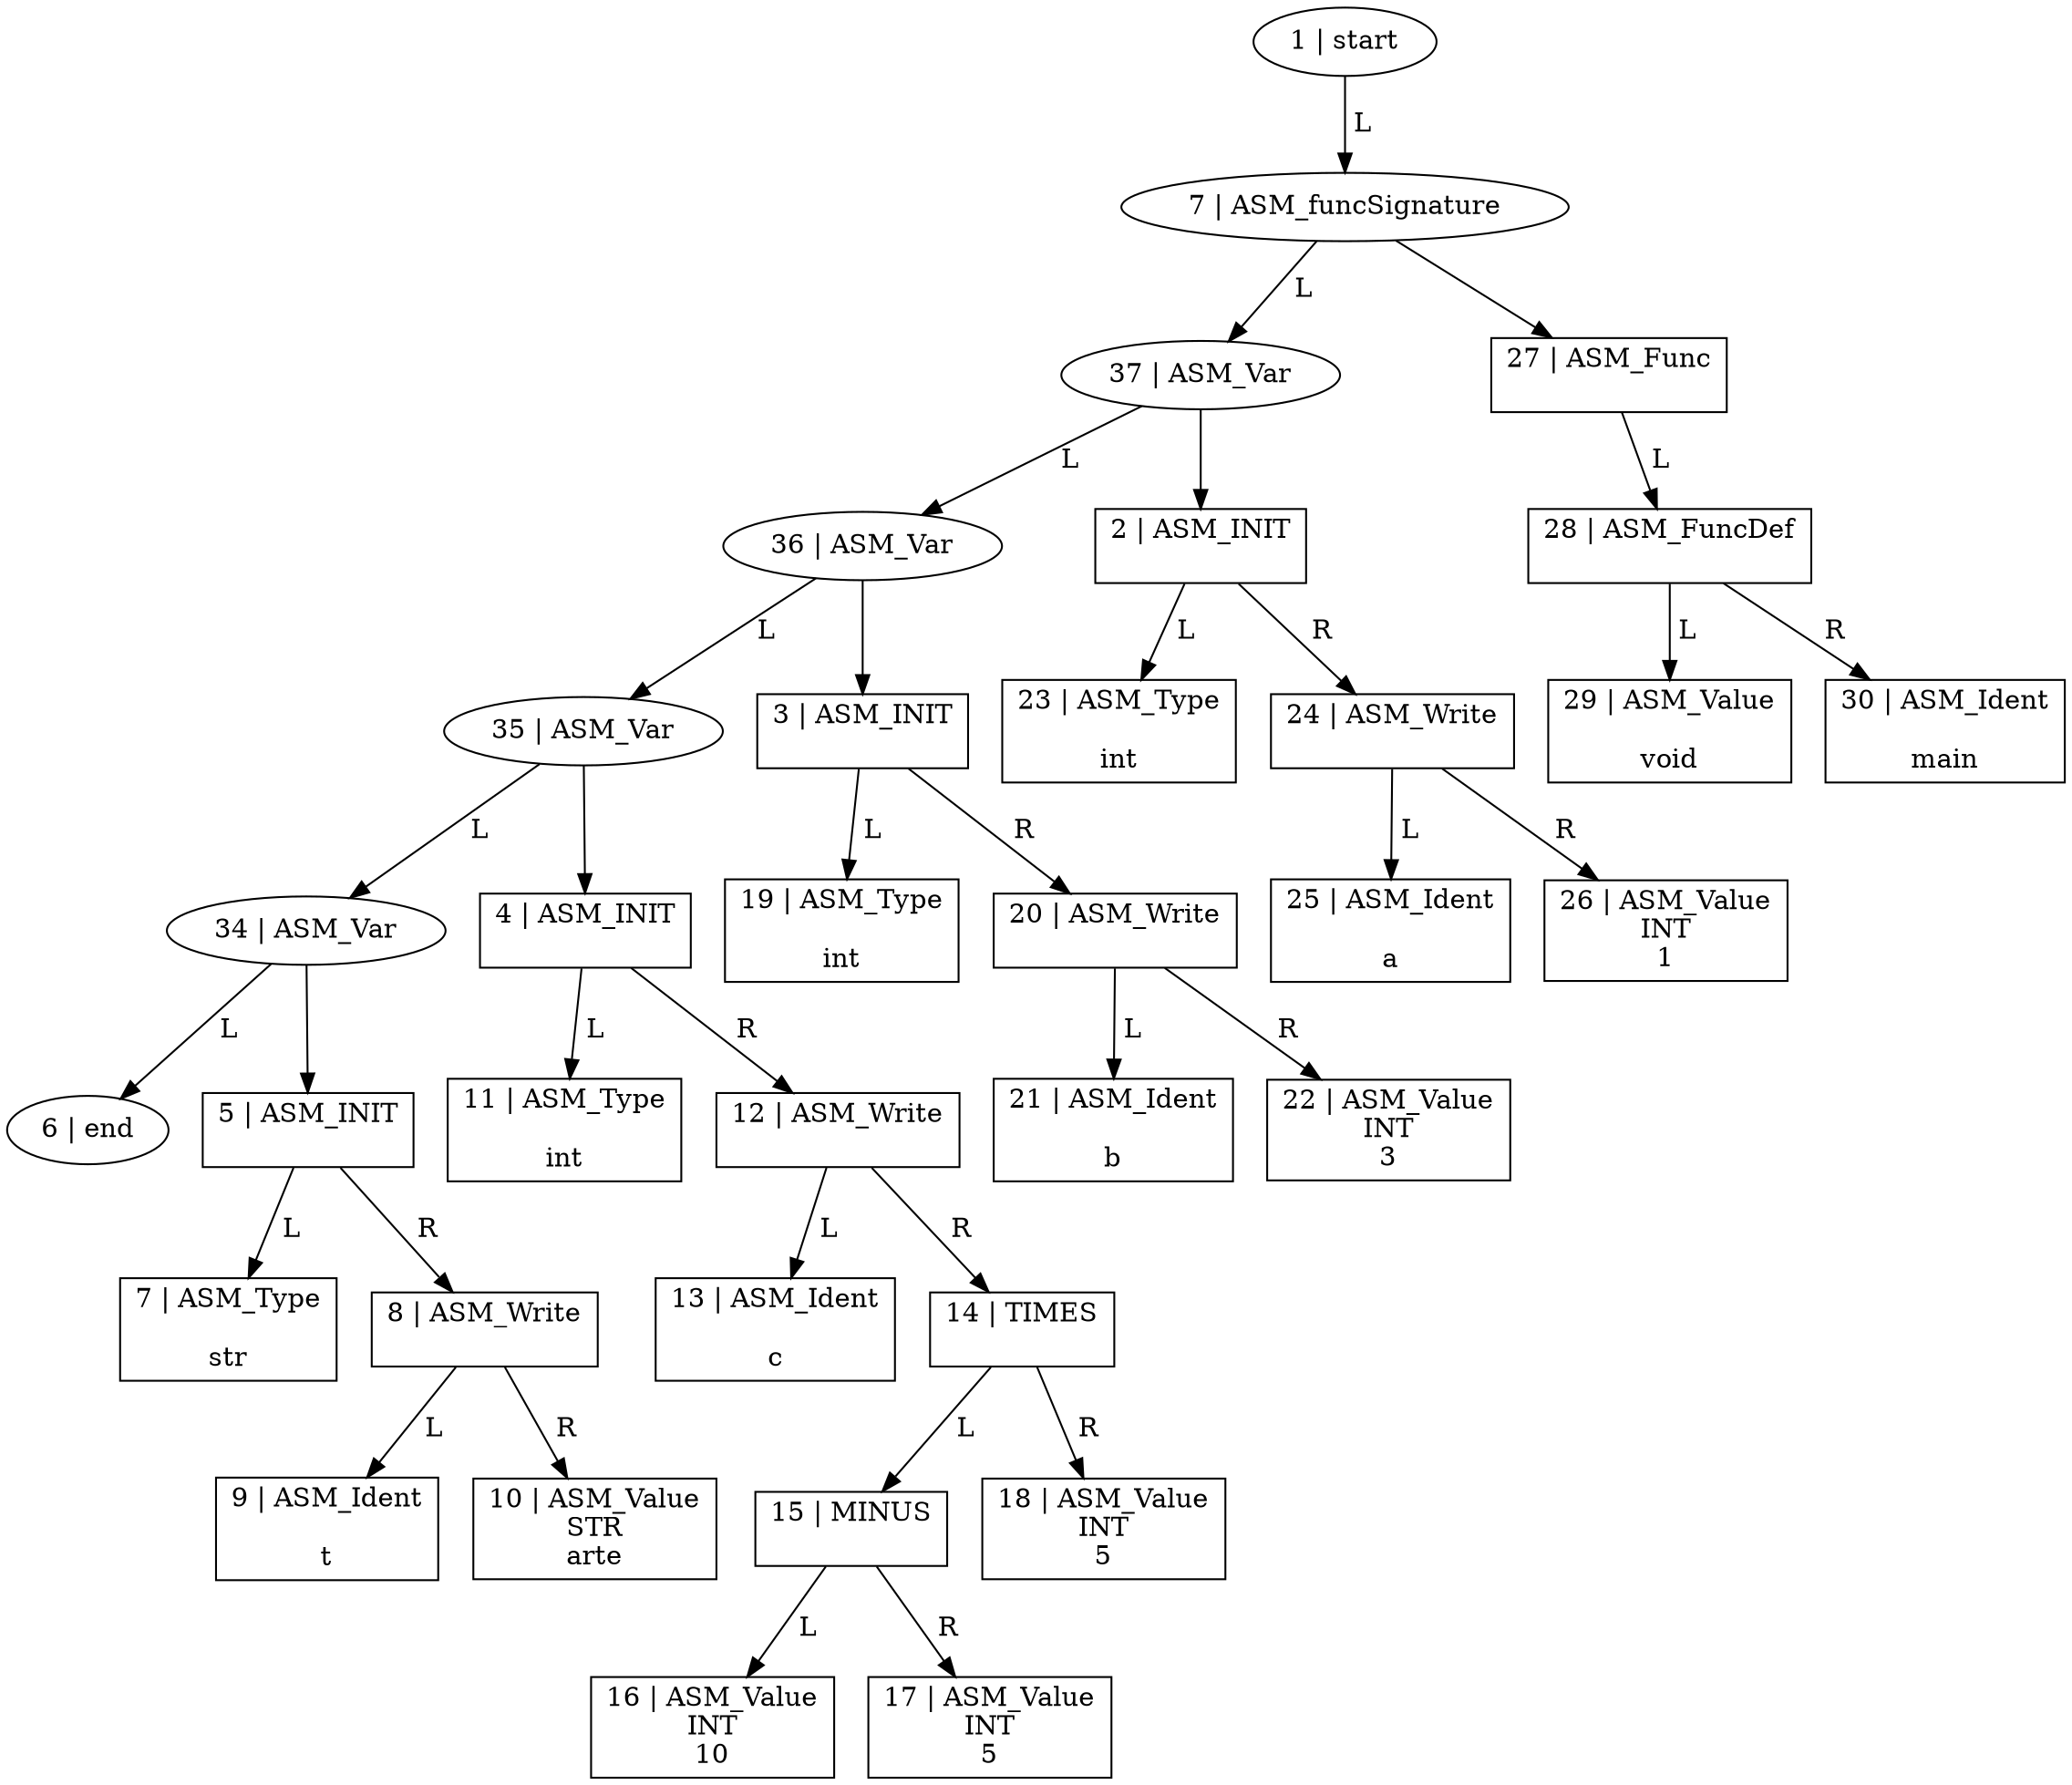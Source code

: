 digraph G {
    node [shape=box];
  "1 | start" [shape=ellipse];
  "1 | start" -> "7 | ASM_funcSignature" [label=" L "];
  "7 | ASM_funcSignature" [shape=ellipse];
  "7 | ASM_funcSignature" -> "37 | ASM_Var" [label=" L "];
  "37 | ASM_Var" [shape=ellipse];
  "37 | ASM_Var" -> "36 | ASM_Var" [label=" L "];
  "36 | ASM_Var" [shape=ellipse];
  "36 | ASM_Var" -> "35 | ASM_Var" [label=" L "];
  "35 | ASM_Var" [shape=ellipse];
  "35 | ASM_Var" -> "34 | ASM_Var" [label=" L "];
  "34 | ASM_Var" [shape=ellipse];
  "34 | ASM_Var" -> "6 | end" [label=" L "];
  "6 | end" [shape=ellipse];
  "34 | ASM_Var" -> "5 | ASM_INIT\n\n"[shape=box];
  "5 | ASM_INIT\n\n" [shape=box];
  "5 | ASM_INIT\n\n" -> "7 | ASM_Type\n\nstr" [label=" L "];
  "7 | ASM_Type\n\nstr" [shape=box];
  "5 | ASM_INIT\n\n" -> "8 | ASM_Write\n\n" [label=" R "];
  "8 | ASM_Write\n\n" [shape=box];
  "8 | ASM_Write\n\n" -> "9 | ASM_Ident\n\nt" [label=" L "];
  "9 | ASM_Ident\n\nt" [shape=box];
  "8 | ASM_Write\n\n" -> "10 | ASM_Value\nSTR\narte" [label=" R "];
  "10 | ASM_Value\nSTR\narte" [shape=box];
  "35 | ASM_Var" -> "4 | ASM_INIT\n\n"[shape=box];
  "4 | ASM_INIT\n\n" [shape=box];
  "4 | ASM_INIT\n\n" -> "11 | ASM_Type\n\nint" [label=" L "];
  "11 | ASM_Type\n\nint" [shape=box];
  "4 | ASM_INIT\n\n" -> "12 | ASM_Write\n\n" [label=" R "];
  "12 | ASM_Write\n\n" [shape=box];
  "12 | ASM_Write\n\n" -> "13 | ASM_Ident\n\nc" [label=" L "];
  "13 | ASM_Ident\n\nc" [shape=box];
  "12 | ASM_Write\n\n" -> "14 | TIMES\n\n" [label=" R "];
  "14 | TIMES\n\n" [shape=box];
  "14 | TIMES\n\n" -> "15 | MINUS\n\n" [label=" L "];
  "15 | MINUS\n\n" [shape=box];
  "15 | MINUS\n\n" -> "16 | ASM_Value\nINT\n10" [label=" L "];
  "16 | ASM_Value\nINT\n10" [shape=box];
  "15 | MINUS\n\n" -> "17 | ASM_Value\nINT\n5" [label=" R "];
  "17 | ASM_Value\nINT\n5" [shape=box];
  "14 | TIMES\n\n" -> "18 | ASM_Value\nINT\n5" [label=" R "];
  "18 | ASM_Value\nINT\n5" [shape=box];
  "36 | ASM_Var" -> "3 | ASM_INIT\n\n"[shape=box];
  "3 | ASM_INIT\n\n" [shape=box];
  "3 | ASM_INIT\n\n" -> "19 | ASM_Type\n\nint" [label=" L "];
  "19 | ASM_Type\n\nint" [shape=box];
  "3 | ASM_INIT\n\n" -> "20 | ASM_Write\n\n" [label=" R "];
  "20 | ASM_Write\n\n" [shape=box];
  "20 | ASM_Write\n\n" -> "21 | ASM_Ident\n\nb" [label=" L "];
  "21 | ASM_Ident\n\nb" [shape=box];
  "20 | ASM_Write\n\n" -> "22 | ASM_Value\nINT\n3" [label=" R "];
  "22 | ASM_Value\nINT\n3" [shape=box];
  "37 | ASM_Var" -> "2 | ASM_INIT\n\n"[shape=box];
  "2 | ASM_INIT\n\n" [shape=box];
  "2 | ASM_INIT\n\n" -> "23 | ASM_Type\n\nint" [label=" L "];
  "23 | ASM_Type\n\nint" [shape=box];
  "2 | ASM_INIT\n\n" -> "24 | ASM_Write\n\n" [label=" R "];
  "24 | ASM_Write\n\n" [shape=box];
  "24 | ASM_Write\n\n" -> "25 | ASM_Ident\n\na" [label=" L "];
  "25 | ASM_Ident\n\na" [shape=box];
  "24 | ASM_Write\n\n" -> "26 | ASM_Value\nINT\n1" [label=" R "];
  "26 | ASM_Value\nINT\n1" [shape=box];
  "7 | ASM_funcSignature" -> "27 | ASM_Func\n\n"[shape=box];
  "27 | ASM_Func\n\n" [shape=box];
  "27 | ASM_Func\n\n" -> "28 | ASM_FuncDef\n\n" [label=" L "];
  "28 | ASM_FuncDef\n\n" [shape=box];
  "28 | ASM_FuncDef\n\n" -> "29 | ASM_Value\n\nvoid" [label=" L "];
  "29 | ASM_Value\n\nvoid" [shape=box];
  "28 | ASM_FuncDef\n\n" -> "30 | ASM_Ident\n\nmain" [label=" R "];
  "30 | ASM_Ident\n\nmain" [shape=box];
}
